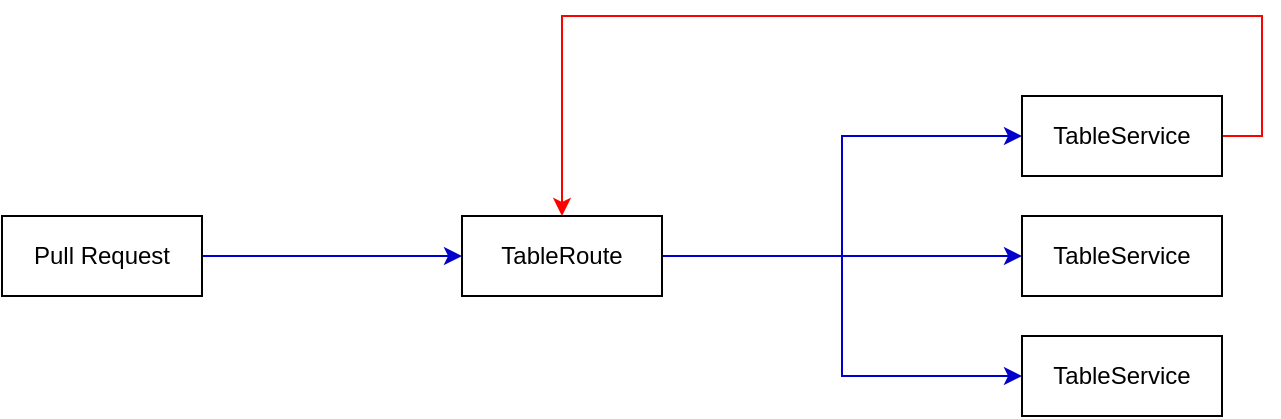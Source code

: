 <mxfile version="15.9.4" type="github">
  <diagram id="Gvvp7CVzobxA9mraUu26" name="Page-1">
    <mxGraphModel dx="1298" dy="809" grid="1" gridSize="10" guides="1" tooltips="1" connect="1" arrows="1" fold="1" page="1" pageScale="1" pageWidth="827" pageHeight="1169" math="0" shadow="0">
      <root>
        <mxCell id="0" />
        <mxCell id="1" parent="0" />
        <mxCell id="gmb-JLM25UN-HSaWRKSt-3" style="edgeStyle=orthogonalEdgeStyle;rounded=0;orthogonalLoop=1;jettySize=auto;html=1;exitX=1;exitY=0.5;exitDx=0;exitDy=0;entryX=0;entryY=0.5;entryDx=0;entryDy=0;strokeColor=#0000CC;" parent="1" source="gmb-JLM25UN-HSaWRKSt-1" target="gmb-JLM25UN-HSaWRKSt-2" edge="1">
          <mxGeometry relative="1" as="geometry" />
        </mxCell>
        <mxCell id="gmb-JLM25UN-HSaWRKSt-1" value="Pull Request" style="rounded=0;whiteSpace=wrap;html=1;" parent="1" vertex="1">
          <mxGeometry x="30" y="165" width="100" height="40" as="geometry" />
        </mxCell>
        <mxCell id="gmb-JLM25UN-HSaWRKSt-7" style="edgeStyle=orthogonalEdgeStyle;rounded=0;orthogonalLoop=1;jettySize=auto;html=1;exitX=1;exitY=0.5;exitDx=0;exitDy=0;entryX=0;entryY=0.5;entryDx=0;entryDy=0;strokeColor=#0000CC;" parent="1" source="gmb-JLM25UN-HSaWRKSt-2" target="gmb-JLM25UN-HSaWRKSt-4" edge="1">
          <mxGeometry relative="1" as="geometry" />
        </mxCell>
        <mxCell id="gmb-JLM25UN-HSaWRKSt-8" style="edgeStyle=orthogonalEdgeStyle;rounded=0;orthogonalLoop=1;jettySize=auto;html=1;exitX=1;exitY=0.5;exitDx=0;exitDy=0;entryX=0;entryY=0.5;entryDx=0;entryDy=0;strokeColor=#0000CC;" parent="1" source="gmb-JLM25UN-HSaWRKSt-2" target="gmb-JLM25UN-HSaWRKSt-5" edge="1">
          <mxGeometry relative="1" as="geometry" />
        </mxCell>
        <mxCell id="gmb-JLM25UN-HSaWRKSt-9" style="edgeStyle=orthogonalEdgeStyle;rounded=0;orthogonalLoop=1;jettySize=auto;html=1;exitX=1;exitY=0.5;exitDx=0;exitDy=0;entryX=0;entryY=0.5;entryDx=0;entryDy=0;strokeColor=#0000CC;" parent="1" source="gmb-JLM25UN-HSaWRKSt-2" target="gmb-JLM25UN-HSaWRKSt-6" edge="1">
          <mxGeometry relative="1" as="geometry" />
        </mxCell>
        <mxCell id="gmb-JLM25UN-HSaWRKSt-2" value="TableRoute" style="rounded=0;whiteSpace=wrap;html=1;" parent="1" vertex="1">
          <mxGeometry x="260" y="165" width="100" height="40" as="geometry" />
        </mxCell>
        <mxCell id="KUg_e7DA-ukjiks3nUzK-1" style="edgeStyle=orthogonalEdgeStyle;rounded=0;orthogonalLoop=1;jettySize=auto;html=1;exitX=1;exitY=0.5;exitDx=0;exitDy=0;entryX=0.5;entryY=0;entryDx=0;entryDy=0;strokeColor=#FF0000;" edge="1" parent="1" source="gmb-JLM25UN-HSaWRKSt-4" target="gmb-JLM25UN-HSaWRKSt-2">
          <mxGeometry relative="1" as="geometry">
            <Array as="points">
              <mxPoint x="660" y="125" />
              <mxPoint x="660" y="65" />
              <mxPoint x="310" y="65" />
            </Array>
          </mxGeometry>
        </mxCell>
        <mxCell id="gmb-JLM25UN-HSaWRKSt-4" value="TableService" style="rounded=0;whiteSpace=wrap;html=1;" parent="1" vertex="1">
          <mxGeometry x="540" y="105" width="100" height="40" as="geometry" />
        </mxCell>
        <mxCell id="gmb-JLM25UN-HSaWRKSt-5" value="TableService" style="rounded=0;whiteSpace=wrap;html=1;" parent="1" vertex="1">
          <mxGeometry x="540" y="165" width="100" height="40" as="geometry" />
        </mxCell>
        <mxCell id="gmb-JLM25UN-HSaWRKSt-6" value="TableService" style="rounded=0;whiteSpace=wrap;html=1;" parent="1" vertex="1">
          <mxGeometry x="540" y="225" width="100" height="40" as="geometry" />
        </mxCell>
      </root>
    </mxGraphModel>
  </diagram>
</mxfile>
